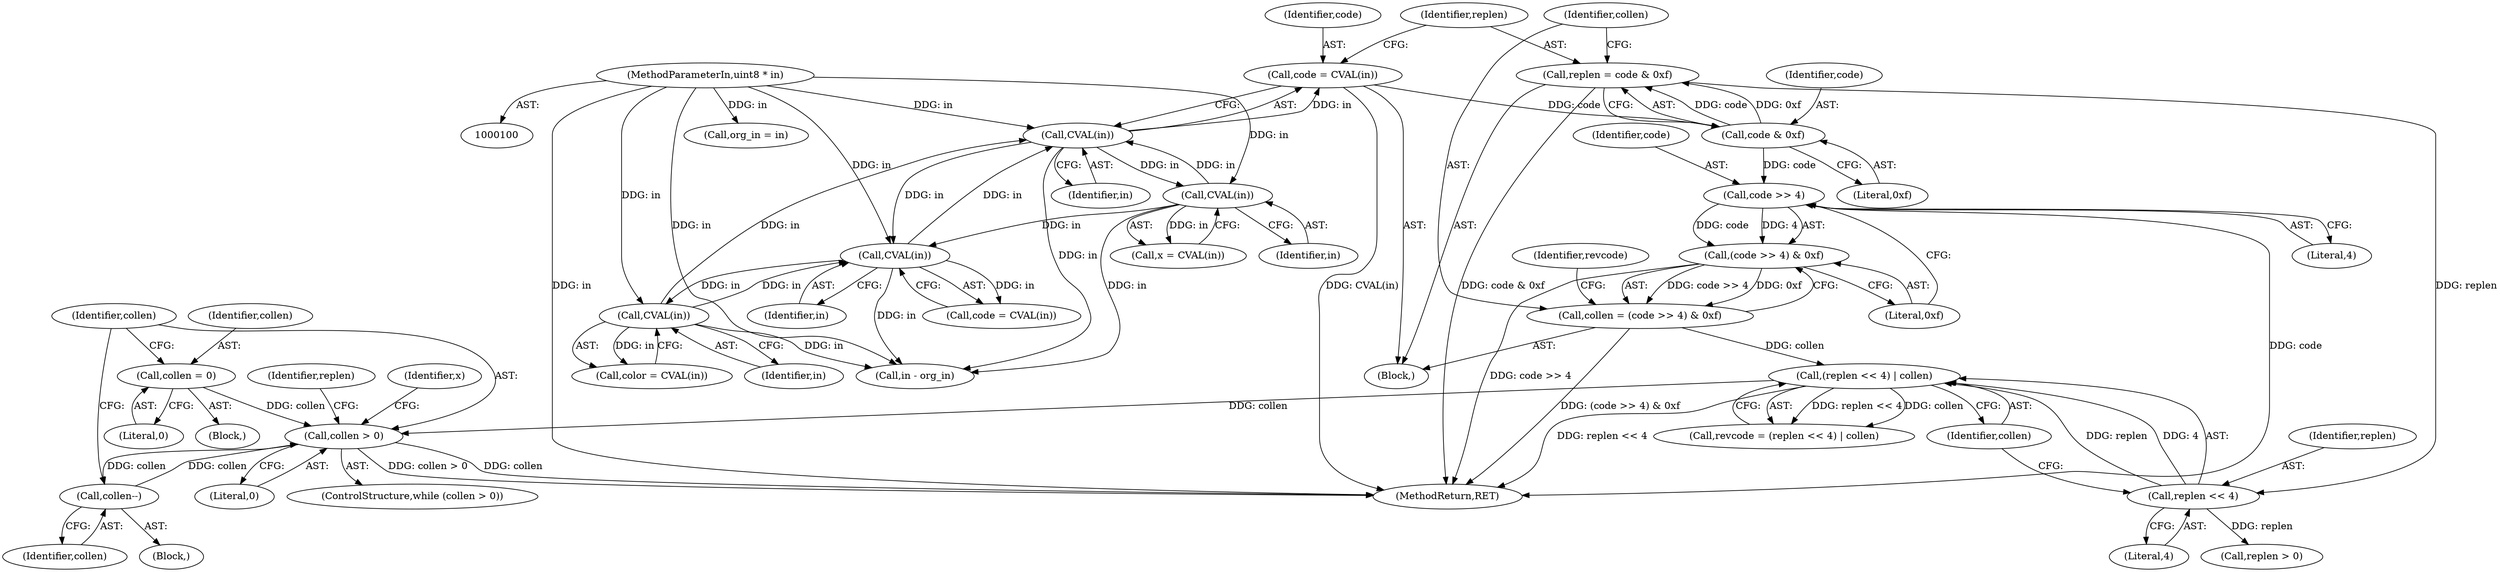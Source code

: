 digraph "1_rdesktop_4dca546d04321a610c1835010b5dad85163b65e1_0@del" {
"1000294" [label="(Call,collen > 0)"];
"1000290" [label="(Call,collen = 0)"];
"1000349" [label="(Call,collen--)"];
"1000294" [label="(Call,collen > 0)"];
"1000273" [label="(Call,(replen << 4) | collen)"];
"1000274" [label="(Call,replen << 4)"];
"1000259" [label="(Call,replen = code & 0xf)"];
"1000261" [label="(Call,code & 0xf)"];
"1000255" [label="(Call,code = CVAL(in))"];
"1000257" [label="(Call,CVAL(in))"];
"1000300" [label="(Call,CVAL(in))"];
"1000101" [label="(MethodParameterIn,uint8 * in)"];
"1000219" [label="(Call,CVAL(in))"];
"1000176" [label="(Call,CVAL(in))"];
"1000264" [label="(Call,collen = (code >> 4) & 0xf)"];
"1000266" [label="(Call,(code >> 4) & 0xf)"];
"1000267" [label="(Call,code >> 4)"];
"1000262" [label="(Identifier,code)"];
"1000259" [label="(Call,replen = code & 0xf)"];
"1000300" [label="(Call,CVAL(in))"];
"1000275" [label="(Identifier,replen)"];
"1000101" [label="(MethodParameterIn,uint8 * in)"];
"1000296" [label="(Literal,0)"];
"1000176" [label="(Call,CVAL(in))"];
"1000272" [label="(Identifier,revcode)"];
"1000277" [label="(Identifier,collen)"];
"1000276" [label="(Literal,4)"];
"1000266" [label="(Call,(code >> 4) & 0xf)"];
"1000270" [label="(Literal,0xf)"];
"1000273" [label="(Call,(replen << 4) | collen)"];
"1000219" [label="(Call,CVAL(in))"];
"1000291" [label="(Identifier,collen)"];
"1000387" [label="(MethodReturn,RET)"];
"1000298" [label="(Call,x = CVAL(in))"];
"1000121" [label="(Call,org_in = in)"];
"1000268" [label="(Identifier,code)"];
"1000294" [label="(Call,collen > 0)"];
"1000263" [label="(Literal,0xf)"];
"1000274" [label="(Call,replen << 4)"];
"1000384" [label="(Call,in - org_in)"];
"1000292" [label="(Literal,0)"];
"1000299" [label="(Identifier,x)"];
"1000260" [label="(Identifier,replen)"];
"1000301" [label="(Identifier,in)"];
"1000258" [label="(Identifier,in)"];
"1000261" [label="(Call,code & 0xf)"];
"1000264" [label="(Call,collen = (code >> 4) & 0xf)"];
"1000254" [label="(Block,)"];
"1000350" [label="(Identifier,collen)"];
"1000295" [label="(Identifier,collen)"];
"1000297" [label="(Block,)"];
"1000217" [label="(Call,color = CVAL(in))"];
"1000352" [label="(Call,replen > 0)"];
"1000286" [label="(Block,)"];
"1000269" [label="(Literal,4)"];
"1000271" [label="(Call,revcode = (replen << 4) | collen)"];
"1000256" [label="(Identifier,code)"];
"1000290" [label="(Call,collen = 0)"];
"1000255" [label="(Call,code = CVAL(in))"];
"1000265" [label="(Identifier,collen)"];
"1000177" [label="(Identifier,in)"];
"1000267" [label="(Call,code >> 4)"];
"1000257" [label="(Call,CVAL(in))"];
"1000353" [label="(Identifier,replen)"];
"1000174" [label="(Call,code = CVAL(in))"];
"1000349" [label="(Call,collen--)"];
"1000293" [label="(ControlStructure,while (collen > 0))"];
"1000220" [label="(Identifier,in)"];
"1000294" -> "1000293"  [label="AST: "];
"1000294" -> "1000296"  [label="CFG: "];
"1000295" -> "1000294"  [label="AST: "];
"1000296" -> "1000294"  [label="AST: "];
"1000299" -> "1000294"  [label="CFG: "];
"1000353" -> "1000294"  [label="CFG: "];
"1000294" -> "1000387"  [label="DDG: collen > 0"];
"1000294" -> "1000387"  [label="DDG: collen"];
"1000290" -> "1000294"  [label="DDG: collen"];
"1000349" -> "1000294"  [label="DDG: collen"];
"1000273" -> "1000294"  [label="DDG: collen"];
"1000294" -> "1000349"  [label="DDG: collen"];
"1000290" -> "1000286"  [label="AST: "];
"1000290" -> "1000292"  [label="CFG: "];
"1000291" -> "1000290"  [label="AST: "];
"1000292" -> "1000290"  [label="AST: "];
"1000295" -> "1000290"  [label="CFG: "];
"1000349" -> "1000297"  [label="AST: "];
"1000349" -> "1000350"  [label="CFG: "];
"1000350" -> "1000349"  [label="AST: "];
"1000295" -> "1000349"  [label="CFG: "];
"1000273" -> "1000271"  [label="AST: "];
"1000273" -> "1000277"  [label="CFG: "];
"1000274" -> "1000273"  [label="AST: "];
"1000277" -> "1000273"  [label="AST: "];
"1000271" -> "1000273"  [label="CFG: "];
"1000273" -> "1000387"  [label="DDG: replen << 4"];
"1000273" -> "1000271"  [label="DDG: replen << 4"];
"1000273" -> "1000271"  [label="DDG: collen"];
"1000274" -> "1000273"  [label="DDG: replen"];
"1000274" -> "1000273"  [label="DDG: 4"];
"1000264" -> "1000273"  [label="DDG: collen"];
"1000274" -> "1000276"  [label="CFG: "];
"1000275" -> "1000274"  [label="AST: "];
"1000276" -> "1000274"  [label="AST: "];
"1000277" -> "1000274"  [label="CFG: "];
"1000259" -> "1000274"  [label="DDG: replen"];
"1000274" -> "1000352"  [label="DDG: replen"];
"1000259" -> "1000254"  [label="AST: "];
"1000259" -> "1000261"  [label="CFG: "];
"1000260" -> "1000259"  [label="AST: "];
"1000261" -> "1000259"  [label="AST: "];
"1000265" -> "1000259"  [label="CFG: "];
"1000259" -> "1000387"  [label="DDG: code & 0xf"];
"1000261" -> "1000259"  [label="DDG: code"];
"1000261" -> "1000259"  [label="DDG: 0xf"];
"1000261" -> "1000263"  [label="CFG: "];
"1000262" -> "1000261"  [label="AST: "];
"1000263" -> "1000261"  [label="AST: "];
"1000255" -> "1000261"  [label="DDG: code"];
"1000261" -> "1000267"  [label="DDG: code"];
"1000255" -> "1000254"  [label="AST: "];
"1000255" -> "1000257"  [label="CFG: "];
"1000256" -> "1000255"  [label="AST: "];
"1000257" -> "1000255"  [label="AST: "];
"1000260" -> "1000255"  [label="CFG: "];
"1000255" -> "1000387"  [label="DDG: CVAL(in)"];
"1000257" -> "1000255"  [label="DDG: in"];
"1000257" -> "1000258"  [label="CFG: "];
"1000258" -> "1000257"  [label="AST: "];
"1000257" -> "1000176"  [label="DDG: in"];
"1000300" -> "1000257"  [label="DDG: in"];
"1000219" -> "1000257"  [label="DDG: in"];
"1000176" -> "1000257"  [label="DDG: in"];
"1000101" -> "1000257"  [label="DDG: in"];
"1000257" -> "1000300"  [label="DDG: in"];
"1000257" -> "1000384"  [label="DDG: in"];
"1000300" -> "1000298"  [label="AST: "];
"1000300" -> "1000301"  [label="CFG: "];
"1000301" -> "1000300"  [label="AST: "];
"1000298" -> "1000300"  [label="CFG: "];
"1000300" -> "1000176"  [label="DDG: in"];
"1000300" -> "1000298"  [label="DDG: in"];
"1000101" -> "1000300"  [label="DDG: in"];
"1000300" -> "1000384"  [label="DDG: in"];
"1000101" -> "1000100"  [label="AST: "];
"1000101" -> "1000387"  [label="DDG: in"];
"1000101" -> "1000121"  [label="DDG: in"];
"1000101" -> "1000176"  [label="DDG: in"];
"1000101" -> "1000219"  [label="DDG: in"];
"1000101" -> "1000384"  [label="DDG: in"];
"1000219" -> "1000217"  [label="AST: "];
"1000219" -> "1000220"  [label="CFG: "];
"1000220" -> "1000219"  [label="AST: "];
"1000217" -> "1000219"  [label="CFG: "];
"1000219" -> "1000176"  [label="DDG: in"];
"1000219" -> "1000217"  [label="DDG: in"];
"1000176" -> "1000219"  [label="DDG: in"];
"1000219" -> "1000384"  [label="DDG: in"];
"1000176" -> "1000174"  [label="AST: "];
"1000176" -> "1000177"  [label="CFG: "];
"1000177" -> "1000176"  [label="AST: "];
"1000174" -> "1000176"  [label="CFG: "];
"1000176" -> "1000174"  [label="DDG: in"];
"1000176" -> "1000384"  [label="DDG: in"];
"1000264" -> "1000254"  [label="AST: "];
"1000264" -> "1000266"  [label="CFG: "];
"1000265" -> "1000264"  [label="AST: "];
"1000266" -> "1000264"  [label="AST: "];
"1000272" -> "1000264"  [label="CFG: "];
"1000264" -> "1000387"  [label="DDG: (code >> 4) & 0xf"];
"1000266" -> "1000264"  [label="DDG: code >> 4"];
"1000266" -> "1000264"  [label="DDG: 0xf"];
"1000266" -> "1000270"  [label="CFG: "];
"1000267" -> "1000266"  [label="AST: "];
"1000270" -> "1000266"  [label="AST: "];
"1000266" -> "1000387"  [label="DDG: code >> 4"];
"1000267" -> "1000266"  [label="DDG: code"];
"1000267" -> "1000266"  [label="DDG: 4"];
"1000267" -> "1000269"  [label="CFG: "];
"1000268" -> "1000267"  [label="AST: "];
"1000269" -> "1000267"  [label="AST: "];
"1000270" -> "1000267"  [label="CFG: "];
"1000267" -> "1000387"  [label="DDG: code"];
}
